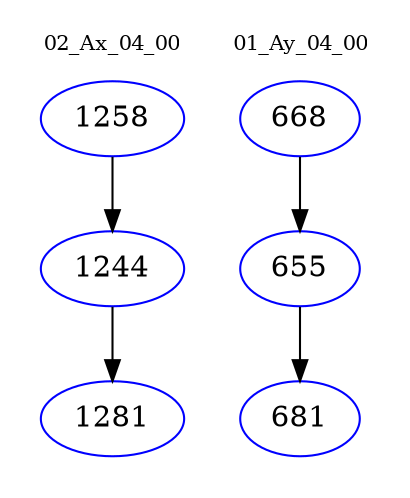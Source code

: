 digraph{
subgraph cluster_0 {
color = white
label = "02_Ax_04_00";
fontsize=10;
T0_1258 [label="1258", color="blue"]
T0_1258 -> T0_1244 [color="black"]
T0_1244 [label="1244", color="blue"]
T0_1244 -> T0_1281 [color="black"]
T0_1281 [label="1281", color="blue"]
}
subgraph cluster_1 {
color = white
label = "01_Ay_04_00";
fontsize=10;
T1_668 [label="668", color="blue"]
T1_668 -> T1_655 [color="black"]
T1_655 [label="655", color="blue"]
T1_655 -> T1_681 [color="black"]
T1_681 [label="681", color="blue"]
}
}
